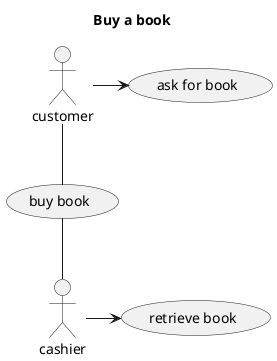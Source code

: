 @startuml

title Buy a book

skinparam packageStyle rect
actor customer
actor cashier

customer -> (ask for book)
cashier -> (retrieve book)

customer -- (buy book)
(buy book) -- cashier

@enduml